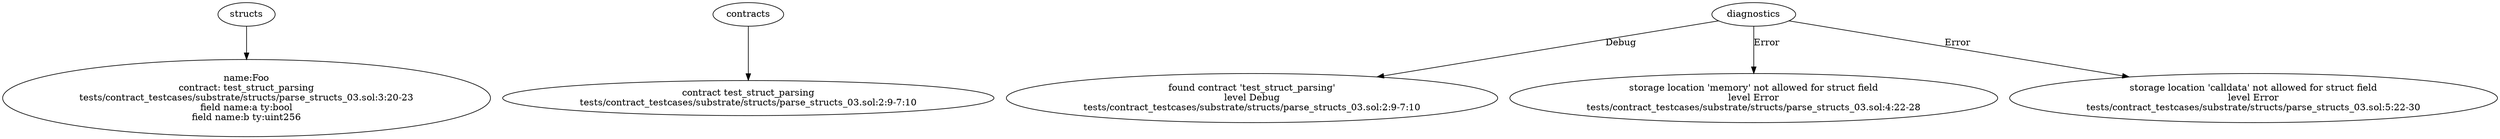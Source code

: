 strict digraph "tests/contract_testcases/substrate/structs/parse_structs_03.sol" {
	Foo [label="name:Foo\ncontract: test_struct_parsing\ntests/contract_testcases/substrate/structs/parse_structs_03.sol:3:20-23\nfield name:a ty:bool\nfield name:b ty:uint256"]
	contract [label="contract test_struct_parsing\ntests/contract_testcases/substrate/structs/parse_structs_03.sol:2:9-7:10"]
	diagnostic [label="found contract 'test_struct_parsing'\nlevel Debug\ntests/contract_testcases/substrate/structs/parse_structs_03.sol:2:9-7:10"]
	diagnostic_7 [label="storage location 'memory' not allowed for struct field\nlevel Error\ntests/contract_testcases/substrate/structs/parse_structs_03.sol:4:22-28"]
	diagnostic_8 [label="storage location 'calldata' not allowed for struct field\nlevel Error\ntests/contract_testcases/substrate/structs/parse_structs_03.sol:5:22-30"]
	structs -> Foo
	contracts -> contract
	diagnostics -> diagnostic [label="Debug"]
	diagnostics -> diagnostic_7 [label="Error"]
	diagnostics -> diagnostic_8 [label="Error"]
}
